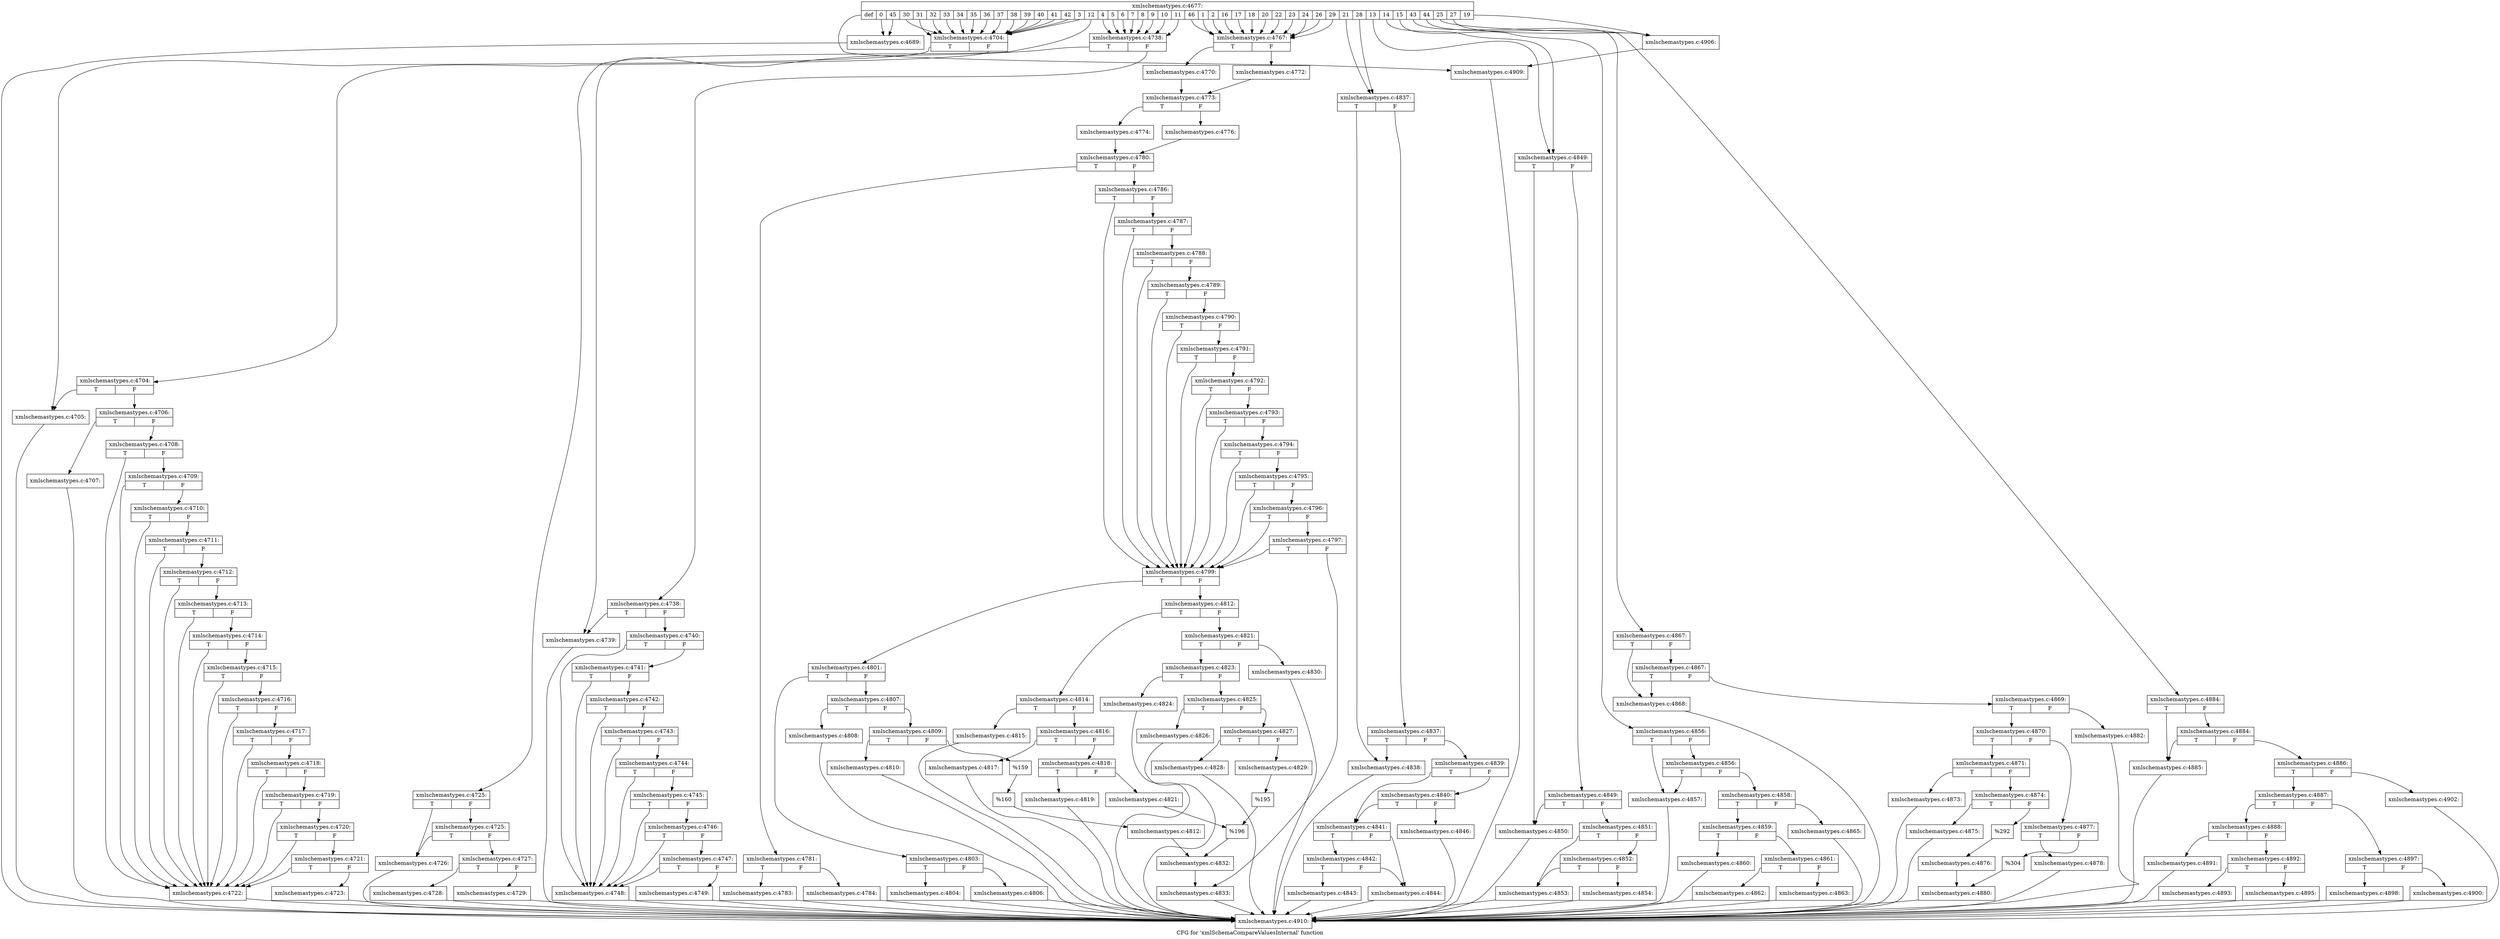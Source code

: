 digraph "CFG for 'xmlSchemaCompareValuesInternal' function" {
	label="CFG for 'xmlSchemaCompareValuesInternal' function";

	Node0x57f69a0 [shape=record,label="{xmlschemastypes.c:4677:|{<s0>def|<s1>0|<s2>45|<s3>30|<s4>31|<s5>32|<s6>33|<s7>34|<s8>35|<s9>36|<s10>37|<s11>38|<s12>39|<s13>40|<s14>41|<s15>42|<s16>3|<s17>12|<s18>4|<s19>5|<s20>6|<s21>7|<s22>8|<s23>9|<s24>10|<s25>11|<s26>46|<s27>1|<s28>2|<s29>16|<s30>17|<s31>18|<s32>20|<s33>22|<s34>23|<s35>24|<s36>26|<s37>29|<s38>21|<s39>28|<s40>13|<s41>14|<s42>15|<s43>43|<s44>44|<s45>25|<s46>27|<s47>19}}"];
	Node0x57f69a0:s0 -> Node0x57f8c80;
	Node0x57f69a0:s1 -> Node0x57f90a0;
	Node0x57f69a0:s2 -> Node0x57f90a0;
	Node0x57f69a0:s3 -> Node0x57f9290;
	Node0x57f69a0:s4 -> Node0x57f9290;
	Node0x57f69a0:s5 -> Node0x57f9290;
	Node0x57f69a0:s6 -> Node0x57f9290;
	Node0x57f69a0:s7 -> Node0x57f9290;
	Node0x57f69a0:s8 -> Node0x57f9290;
	Node0x57f69a0:s9 -> Node0x57f9290;
	Node0x57f69a0:s10 -> Node0x57f9290;
	Node0x57f69a0:s11 -> Node0x57f9290;
	Node0x57f69a0:s12 -> Node0x57f9290;
	Node0x57f69a0:s13 -> Node0x57f9290;
	Node0x57f69a0:s14 -> Node0x57f9290;
	Node0x57f69a0:s15 -> Node0x57f9290;
	Node0x57f69a0:s16 -> Node0x57f9290;
	Node0x57f69a0:s17 -> Node0x57fd070;
	Node0x57f69a0:s18 -> Node0x57fe990;
	Node0x57f69a0:s19 -> Node0x57fe990;
	Node0x57f69a0:s20 -> Node0x57fe990;
	Node0x57f69a0:s21 -> Node0x57fe990;
	Node0x57f69a0:s22 -> Node0x57fe990;
	Node0x57f69a0:s23 -> Node0x57fe990;
	Node0x57f69a0:s24 -> Node0x57fe990;
	Node0x57f69a0:s25 -> Node0x57fe990;
	Node0x57f69a0:s26 -> Node0x57fe510;
	Node0x57f69a0:s27 -> Node0x57fe510;
	Node0x57f69a0:s28 -> Node0x57fe510;
	Node0x57f69a0:s29 -> Node0x57fe510;
	Node0x57f69a0:s30 -> Node0x57fe510;
	Node0x57f69a0:s31 -> Node0x57fe510;
	Node0x57f69a0:s32 -> Node0x57fe510;
	Node0x57f69a0:s33 -> Node0x57fe510;
	Node0x57f69a0:s34 -> Node0x57fe510;
	Node0x57f69a0:s35 -> Node0x57fe510;
	Node0x57f69a0:s36 -> Node0x57fe510;
	Node0x57f69a0:s37 -> Node0x57fe510;
	Node0x57f69a0:s38 -> Node0x580b2e0;
	Node0x57f69a0:s39 -> Node0x580b2e0;
	Node0x57f69a0:s40 -> Node0x580dfb0;
	Node0x57f69a0:s41 -> Node0x580dfb0;
	Node0x57f69a0:s42 -> Node0x580f1c0;
	Node0x57f69a0:s43 -> Node0x5811330;
	Node0x57f69a0:s44 -> Node0x5814d60;
	Node0x57f69a0:s45 -> Node0x58159e0;
	Node0x57f69a0:s46 -> Node0x58159e0;
	Node0x57f69a0:s47 -> Node0x58159e0;
	Node0x57f90a0 [shape=record,label="{xmlschemastypes.c:4689:}"];
	Node0x57f90a0 -> Node0x57f7940;
	Node0x57f9290 [shape=record,label="{xmlschemastypes.c:4704:|{<s0>T|<s1>F}}"];
	Node0x57f9290:s0 -> Node0x57f8eb0;
	Node0x57f9290:s1 -> Node0x57f8f50;
	Node0x57f8f50 [shape=record,label="{xmlschemastypes.c:4704:|{<s0>T|<s1>F}}"];
	Node0x57f8f50:s0 -> Node0x57f8eb0;
	Node0x57f8f50:s1 -> Node0x57f8f00;
	Node0x57f8eb0 [shape=record,label="{xmlschemastypes.c:4705:}"];
	Node0x57f8eb0 -> Node0x57f7940;
	Node0x57f8f00 [shape=record,label="{xmlschemastypes.c:4706:|{<s0>T|<s1>F}}"];
	Node0x57f8f00:s0 -> Node0x57f9fd0;
	Node0x57f8f00:s1 -> Node0x57fa020;
	Node0x57f9fd0 [shape=record,label="{xmlschemastypes.c:4707:}"];
	Node0x57f9fd0 -> Node0x57f7940;
	Node0x57fa020 [shape=record,label="{xmlschemastypes.c:4708:|{<s0>T|<s1>F}}"];
	Node0x57fa020:s0 -> Node0x57fabe0;
	Node0x57fa020:s1 -> Node0x57fb400;
	Node0x57fb400 [shape=record,label="{xmlschemastypes.c:4709:|{<s0>T|<s1>F}}"];
	Node0x57fb400:s0 -> Node0x57fabe0;
	Node0x57fb400:s1 -> Node0x57fb3b0;
	Node0x57fb3b0 [shape=record,label="{xmlschemastypes.c:4710:|{<s0>T|<s1>F}}"];
	Node0x57fb3b0:s0 -> Node0x57fabe0;
	Node0x57fb3b0:s1 -> Node0x57fb360;
	Node0x57fb360 [shape=record,label="{xmlschemastypes.c:4711:|{<s0>T|<s1>F}}"];
	Node0x57fb360:s0 -> Node0x57fabe0;
	Node0x57fb360:s1 -> Node0x57fb310;
	Node0x57fb310 [shape=record,label="{xmlschemastypes.c:4712:|{<s0>T|<s1>F}}"];
	Node0x57fb310:s0 -> Node0x57fabe0;
	Node0x57fb310:s1 -> Node0x57fb2c0;
	Node0x57fb2c0 [shape=record,label="{xmlschemastypes.c:4713:|{<s0>T|<s1>F}}"];
	Node0x57fb2c0:s0 -> Node0x57fabe0;
	Node0x57fb2c0:s1 -> Node0x57fb270;
	Node0x57fb270 [shape=record,label="{xmlschemastypes.c:4714:|{<s0>T|<s1>F}}"];
	Node0x57fb270:s0 -> Node0x57fabe0;
	Node0x57fb270:s1 -> Node0x57fb220;
	Node0x57fb220 [shape=record,label="{xmlschemastypes.c:4715:|{<s0>T|<s1>F}}"];
	Node0x57fb220:s0 -> Node0x57fabe0;
	Node0x57fb220:s1 -> Node0x57fb1d0;
	Node0x57fb1d0 [shape=record,label="{xmlschemastypes.c:4716:|{<s0>T|<s1>F}}"];
	Node0x57fb1d0:s0 -> Node0x57fabe0;
	Node0x57fb1d0:s1 -> Node0x57fb180;
	Node0x57fb180 [shape=record,label="{xmlschemastypes.c:4717:|{<s0>T|<s1>F}}"];
	Node0x57fb180:s0 -> Node0x57fabe0;
	Node0x57fb180:s1 -> Node0x57fb130;
	Node0x57fb130 [shape=record,label="{xmlschemastypes.c:4718:|{<s0>T|<s1>F}}"];
	Node0x57fb130:s0 -> Node0x57fabe0;
	Node0x57fb130:s1 -> Node0x57fb0e0;
	Node0x57fb0e0 [shape=record,label="{xmlschemastypes.c:4719:|{<s0>T|<s1>F}}"];
	Node0x57fb0e0:s0 -> Node0x57fabe0;
	Node0x57fb0e0:s1 -> Node0x57fb090;
	Node0x57fb090 [shape=record,label="{xmlschemastypes.c:4720:|{<s0>T|<s1>F}}"];
	Node0x57fb090:s0 -> Node0x57fabe0;
	Node0x57fb090:s1 -> Node0x57fb040;
	Node0x57fb040 [shape=record,label="{xmlschemastypes.c:4721:|{<s0>T|<s1>F}}"];
	Node0x57fb040:s0 -> Node0x57fabe0;
	Node0x57fb040:s1 -> Node0x57faf10;
	Node0x57fabe0 [shape=record,label="{xmlschemastypes.c:4722:}"];
	Node0x57fabe0 -> Node0x57f7940;
	Node0x57faf10 [shape=record,label="{xmlschemastypes.c:4723:}"];
	Node0x57faf10 -> Node0x57f7940;
	Node0x57fd070 [shape=record,label="{xmlschemastypes.c:4725:|{<s0>T|<s1>F}}"];
	Node0x57fd070:s0 -> Node0x57fd130;
	Node0x57fd070:s1 -> Node0x57fd1d0;
	Node0x57fd1d0 [shape=record,label="{xmlschemastypes.c:4725:|{<s0>T|<s1>F}}"];
	Node0x57fd1d0:s0 -> Node0x57fd130;
	Node0x57fd1d0:s1 -> Node0x57fd180;
	Node0x57fd130 [shape=record,label="{xmlschemastypes.c:4726:}"];
	Node0x57fd130 -> Node0x57f7940;
	Node0x57fd180 [shape=record,label="{xmlschemastypes.c:4727:|{<s0>T|<s1>F}}"];
	Node0x57fd180:s0 -> Node0x57fd960;
	Node0x57fd180:s1 -> Node0x57fd9b0;
	Node0x57fd960 [shape=record,label="{xmlschemastypes.c:4728:}"];
	Node0x57fd960 -> Node0x57f7940;
	Node0x57fd9b0 [shape=record,label="{xmlschemastypes.c:4729:}"];
	Node0x57fd9b0 -> Node0x57f7940;
	Node0x57fe990 [shape=record,label="{xmlschemastypes.c:4738:|{<s0>T|<s1>F}}"];
	Node0x57fe990:s0 -> Node0x57fe9e0;
	Node0x57fe990:s1 -> Node0x57fea80;
	Node0x57fea80 [shape=record,label="{xmlschemastypes.c:4738:|{<s0>T|<s1>F}}"];
	Node0x57fea80:s0 -> Node0x57fe9e0;
	Node0x57fea80:s1 -> Node0x57fea30;
	Node0x57fe9e0 [shape=record,label="{xmlschemastypes.c:4739:}"];
	Node0x57fe9e0 -> Node0x57f7940;
	Node0x57fea30 [shape=record,label="{xmlschemastypes.c:4740:|{<s0>T|<s1>F}}"];
	Node0x57fea30:s0 -> Node0x57fefc0;
	Node0x57fea30:s1 -> Node0x57ff360;
	Node0x57ff360 [shape=record,label="{xmlschemastypes.c:4741:|{<s0>T|<s1>F}}"];
	Node0x57ff360:s0 -> Node0x57fefc0;
	Node0x57ff360:s1 -> Node0x57ff2e0;
	Node0x57ff2e0 [shape=record,label="{xmlschemastypes.c:4742:|{<s0>T|<s1>F}}"];
	Node0x57ff2e0:s0 -> Node0x57fefc0;
	Node0x57ff2e0:s1 -> Node0x57ff260;
	Node0x57ff260 [shape=record,label="{xmlschemastypes.c:4743:|{<s0>T|<s1>F}}"];
	Node0x57ff260:s0 -> Node0x57fefc0;
	Node0x57ff260:s1 -> Node0x57ff1e0;
	Node0x57ff1e0 [shape=record,label="{xmlschemastypes.c:4744:|{<s0>T|<s1>F}}"];
	Node0x57ff1e0:s0 -> Node0x57fefc0;
	Node0x57ff1e0:s1 -> Node0x57ff160;
	Node0x57ff160 [shape=record,label="{xmlschemastypes.c:4745:|{<s0>T|<s1>F}}"];
	Node0x57ff160:s0 -> Node0x57fefc0;
	Node0x57ff160:s1 -> Node0x57ff0e0;
	Node0x57ff0e0 [shape=record,label="{xmlschemastypes.c:4746:|{<s0>T|<s1>F}}"];
	Node0x57ff0e0:s0 -> Node0x57fefc0;
	Node0x57ff0e0:s1 -> Node0x57ff060;
	Node0x57ff060 [shape=record,label="{xmlschemastypes.c:4747:|{<s0>T|<s1>F}}"];
	Node0x57ff060:s0 -> Node0x57fefc0;
	Node0x57ff060:s1 -> Node0x57ff010;
	Node0x57fefc0 [shape=record,label="{xmlschemastypes.c:4748:}"];
	Node0x57fefc0 -> Node0x57f7940;
	Node0x57ff010 [shape=record,label="{xmlschemastypes.c:4749:}"];
	Node0x57ff010 -> Node0x57f7940;
	Node0x57fe510 [shape=record,label="{xmlschemastypes.c:4767:|{<s0>T|<s1>F}}"];
	Node0x57fe510:s0 -> Node0x57f92e0;
	Node0x57fe510:s1 -> Node0x57f9380;
	Node0x57f92e0 [shape=record,label="{xmlschemastypes.c:4770:}"];
	Node0x57f92e0 -> Node0x57f9330;
	Node0x57f9380 [shape=record,label="{xmlschemastypes.c:4772:}"];
	Node0x57f9380 -> Node0x57f9330;
	Node0x57f9330 [shape=record,label="{xmlschemastypes.c:4773:|{<s0>T|<s1>F}}"];
	Node0x57f9330:s0 -> Node0x57f98d0;
	Node0x57f9330:s1 -> Node0x5802240;
	Node0x57f98d0 [shape=record,label="{xmlschemastypes.c:4774:}"];
	Node0x57f98d0 -> Node0x58021f0;
	Node0x5802240 [shape=record,label="{xmlschemastypes.c:4776:}"];
	Node0x5802240 -> Node0x58021f0;
	Node0x58021f0 [shape=record,label="{xmlschemastypes.c:4780:|{<s0>T|<s1>F}}"];
	Node0x58021f0:s0 -> Node0x5802ac0;
	Node0x58021f0:s1 -> Node0x5802b10;
	Node0x5802ac0 [shape=record,label="{xmlschemastypes.c:4781:|{<s0>T|<s1>F}}"];
	Node0x5802ac0:s0 -> Node0x58030e0;
	Node0x5802ac0:s1 -> Node0x5803130;
	Node0x58030e0 [shape=record,label="{xmlschemastypes.c:4783:}"];
	Node0x58030e0 -> Node0x57f7940;
	Node0x5803130 [shape=record,label="{xmlschemastypes.c:4784:}"];
	Node0x5803130 -> Node0x57f7940;
	Node0x5802b10 [shape=record,label="{xmlschemastypes.c:4786:|{<s0>T|<s1>F}}"];
	Node0x5802b10:s0 -> Node0x5803890;
	Node0x5802b10:s1 -> Node0x5803e30;
	Node0x5803e30 [shape=record,label="{xmlschemastypes.c:4787:|{<s0>T|<s1>F}}"];
	Node0x5803e30:s0 -> Node0x5803890;
	Node0x5803e30:s1 -> Node0x5803db0;
	Node0x5803db0 [shape=record,label="{xmlschemastypes.c:4788:|{<s0>T|<s1>F}}"];
	Node0x5803db0:s0 -> Node0x5803890;
	Node0x5803db0:s1 -> Node0x5803d30;
	Node0x5803d30 [shape=record,label="{xmlschemastypes.c:4789:|{<s0>T|<s1>F}}"];
	Node0x5803d30:s0 -> Node0x5803890;
	Node0x5803d30:s1 -> Node0x5803cb0;
	Node0x5803cb0 [shape=record,label="{xmlschemastypes.c:4790:|{<s0>T|<s1>F}}"];
	Node0x5803cb0:s0 -> Node0x5803890;
	Node0x5803cb0:s1 -> Node0x5803c30;
	Node0x5803c30 [shape=record,label="{xmlschemastypes.c:4791:|{<s0>T|<s1>F}}"];
	Node0x5803c30:s0 -> Node0x5803890;
	Node0x5803c30:s1 -> Node0x5803bb0;
	Node0x5803bb0 [shape=record,label="{xmlschemastypes.c:4792:|{<s0>T|<s1>F}}"];
	Node0x5803bb0:s0 -> Node0x5803890;
	Node0x5803bb0:s1 -> Node0x5803b30;
	Node0x5803b30 [shape=record,label="{xmlschemastypes.c:4793:|{<s0>T|<s1>F}}"];
	Node0x5803b30:s0 -> Node0x5803890;
	Node0x5803b30:s1 -> Node0x5803ab0;
	Node0x5803ab0 [shape=record,label="{xmlschemastypes.c:4794:|{<s0>T|<s1>F}}"];
	Node0x5803ab0:s0 -> Node0x5803890;
	Node0x5803ab0:s1 -> Node0x5803a30;
	Node0x5803a30 [shape=record,label="{xmlschemastypes.c:4795:|{<s0>T|<s1>F}}"];
	Node0x5803a30:s0 -> Node0x5803890;
	Node0x5803a30:s1 -> Node0x58039b0;
	Node0x58039b0 [shape=record,label="{xmlschemastypes.c:4796:|{<s0>T|<s1>F}}"];
	Node0x58039b0:s0 -> Node0x5803890;
	Node0x58039b0:s1 -> Node0x5803930;
	Node0x5803930 [shape=record,label="{xmlschemastypes.c:4797:|{<s0>T|<s1>F}}"];
	Node0x5803930:s0 -> Node0x5803890;
	Node0x5803930:s1 -> Node0x58038e0;
	Node0x5803890 [shape=record,label="{xmlschemastypes.c:4799:|{<s0>T|<s1>F}}"];
	Node0x5803890:s0 -> Node0x5805820;
	Node0x5803890:s1 -> Node0x58058c0;
	Node0x5805820 [shape=record,label="{xmlschemastypes.c:4801:|{<s0>T|<s1>F}}"];
	Node0x5805820:s0 -> Node0x5805c20;
	Node0x5805820:s1 -> Node0x5805cc0;
	Node0x5805c20 [shape=record,label="{xmlschemastypes.c:4803:|{<s0>T|<s1>F}}"];
	Node0x5805c20:s0 -> Node0x5806020;
	Node0x5805c20:s1 -> Node0x58060c0;
	Node0x5806020 [shape=record,label="{xmlschemastypes.c:4804:}"];
	Node0x5806020 -> Node0x57f7940;
	Node0x58060c0 [shape=record,label="{xmlschemastypes.c:4806:}"];
	Node0x58060c0 -> Node0x57f7940;
	Node0x5805cc0 [shape=record,label="{xmlschemastypes.c:4807:|{<s0>T|<s1>F}}"];
	Node0x5805cc0:s0 -> Node0x5806070;
	Node0x5805cc0:s1 -> Node0x5806f70;
	Node0x5806070 [shape=record,label="{xmlschemastypes.c:4808:}"];
	Node0x5806070 -> Node0x57f7940;
	Node0x5806f70 [shape=record,label="{xmlschemastypes.c:4809:|{<s0>T|<s1>F}}"];
	Node0x5806f70:s0 -> Node0x58075d0;
	Node0x5806f70:s1 -> Node0x5807970;
	Node0x58075d0 [shape=record,label="{xmlschemastypes.c:4810:}"];
	Node0x58075d0 -> Node0x57f7940;
	Node0x5807970 [shape=record,label="{%159}"];
	Node0x5807970 -> Node0x58069e0;
	Node0x58069e0 [shape=record,label="{%160}"];
	Node0x58069e0 -> Node0x5805c70;
	Node0x5805c70 [shape=record,label="{xmlschemastypes.c:4812:}"];
	Node0x5805c70 -> Node0x5805870;
	Node0x58058c0 [shape=record,label="{xmlschemastypes.c:4812:|{<s0>T|<s1>F}}"];
	Node0x58058c0:s0 -> Node0x5807d70;
	Node0x58058c0:s1 -> Node0x58082f0;
	Node0x5807d70 [shape=record,label="{xmlschemastypes.c:4814:|{<s0>T|<s1>F}}"];
	Node0x5807d70:s0 -> Node0x5808510;
	Node0x5807d70:s1 -> Node0x5808560;
	Node0x5808510 [shape=record,label="{xmlschemastypes.c:4815:}"];
	Node0x5808510 -> Node0x57f7940;
	Node0x5808560 [shape=record,label="{xmlschemastypes.c:4816:|{<s0>T|<s1>F}}"];
	Node0x5808560:s0 -> Node0x5808ad0;
	Node0x5808560:s1 -> Node0x5808b20;
	Node0x5808ad0 [shape=record,label="{xmlschemastypes.c:4817:}"];
	Node0x5808ad0 -> Node0x57f7940;
	Node0x5808b20 [shape=record,label="{xmlschemastypes.c:4818:|{<s0>T|<s1>F}}"];
	Node0x5808b20:s0 -> Node0x58091c0;
	Node0x5808b20:s1 -> Node0x5809580;
	Node0x58091c0 [shape=record,label="{xmlschemastypes.c:4819:}"];
	Node0x58091c0 -> Node0x57f7940;
	Node0x5809580 [shape=record,label="{xmlschemastypes.c:4821:}"];
	Node0x5809580 -> Node0x58082a0;
	Node0x58082f0 [shape=record,label="{xmlschemastypes.c:4821:|{<s0>T|<s1>F}}"];
	Node0x58082f0:s0 -> Node0x5809980;
	Node0x58082f0:s1 -> Node0x5809d90;
	Node0x5809980 [shape=record,label="{xmlschemastypes.c:4823:|{<s0>T|<s1>F}}"];
	Node0x5809980:s0 -> Node0x5809fb0;
	Node0x5809980:s1 -> Node0x580a000;
	Node0x5809fb0 [shape=record,label="{xmlschemastypes.c:4824:}"];
	Node0x5809fb0 -> Node0x57f7940;
	Node0x580a000 [shape=record,label="{xmlschemastypes.c:4825:|{<s0>T|<s1>F}}"];
	Node0x580a000:s0 -> Node0x580a540;
	Node0x580a000:s1 -> Node0x580a590;
	Node0x580a540 [shape=record,label="{xmlschemastypes.c:4826:}"];
	Node0x580a540 -> Node0x57f7940;
	Node0x580a590 [shape=record,label="{xmlschemastypes.c:4827:|{<s0>T|<s1>F}}"];
	Node0x580a590:s0 -> Node0x580abf0;
	Node0x580a590:s1 -> Node0x580ac40;
	Node0x580abf0 [shape=record,label="{xmlschemastypes.c:4828:}"];
	Node0x580abf0 -> Node0x57f7940;
	Node0x580ac40 [shape=record,label="{xmlschemastypes.c:4829:}"];
	Node0x580ac40 -> Node0x5809d40;
	Node0x5809d90 [shape=record,label="{xmlschemastypes.c:4830:}"];
	Node0x5809d90 -> Node0x57f7940;
	Node0x5809d40 [shape=record,label="{%195}"];
	Node0x5809d40 -> Node0x58082a0;
	Node0x58082a0 [shape=record,label="{%196}"];
	Node0x58082a0 -> Node0x5805870;
	Node0x5805870 [shape=record,label="{xmlschemastypes.c:4832:}"];
	Node0x5805870 -> Node0x58038e0;
	Node0x58038e0 [shape=record,label="{xmlschemastypes.c:4833:}"];
	Node0x58038e0 -> Node0x57f7940;
	Node0x580b2e0 [shape=record,label="{xmlschemastypes.c:4837:|{<s0>T|<s1>F}}"];
	Node0x580b2e0:s0 -> Node0x580bb10;
	Node0x580b2e0:s1 -> Node0x580bbb0;
	Node0x580bbb0 [shape=record,label="{xmlschemastypes.c:4837:|{<s0>T|<s1>F}}"];
	Node0x580bbb0:s0 -> Node0x580bb10;
	Node0x580bbb0:s1 -> Node0x580bb60;
	Node0x580bb10 [shape=record,label="{xmlschemastypes.c:4838:}"];
	Node0x580bb10 -> Node0x57f7940;
	Node0x580bb60 [shape=record,label="{xmlschemastypes.c:4839:|{<s0>T|<s1>F}}"];
	Node0x580bb60:s0 -> Node0x580c300;
	Node0x580bb60:s1 -> Node0x580c3a0;
	Node0x580c3a0 [shape=record,label="{xmlschemastypes.c:4840:|{<s0>T|<s1>F}}"];
	Node0x580c3a0:s0 -> Node0x580c300;
	Node0x580c3a0:s1 -> Node0x580c350;
	Node0x580c300 [shape=record,label="{xmlschemastypes.c:4841:|{<s0>T|<s1>F}}"];
	Node0x580c300:s0 -> Node0x580c9b0;
	Node0x580c300:s1 -> Node0x580c960;
	Node0x580c9b0 [shape=record,label="{xmlschemastypes.c:4842:|{<s0>T|<s1>F}}"];
	Node0x580c9b0:s0 -> Node0x580c910;
	Node0x580c9b0:s1 -> Node0x580c960;
	Node0x580c910 [shape=record,label="{xmlschemastypes.c:4843:}"];
	Node0x580c910 -> Node0x57f7940;
	Node0x580c960 [shape=record,label="{xmlschemastypes.c:4844:}"];
	Node0x580c960 -> Node0x57f7940;
	Node0x580c350 [shape=record,label="{xmlschemastypes.c:4846:}"];
	Node0x580c350 -> Node0x57f7940;
	Node0x580dfb0 [shape=record,label="{xmlschemastypes.c:4849:|{<s0>T|<s1>F}}"];
	Node0x580dfb0:s0 -> Node0x580e060;
	Node0x580dfb0:s1 -> Node0x580e100;
	Node0x580e100 [shape=record,label="{xmlschemastypes.c:4849:|{<s0>T|<s1>F}}"];
	Node0x580e100:s0 -> Node0x580e060;
	Node0x580e100:s1 -> Node0x580e0b0;
	Node0x580e060 [shape=record,label="{xmlschemastypes.c:4850:}"];
	Node0x580e060 -> Node0x57f7940;
	Node0x580e0b0 [shape=record,label="{xmlschemastypes.c:4851:|{<s0>T|<s1>F}}"];
	Node0x580e0b0:s0 -> Node0x580e7e0;
	Node0x580e0b0:s1 -> Node0x580e880;
	Node0x580e880 [shape=record,label="{xmlschemastypes.c:4852:|{<s0>T|<s1>F}}"];
	Node0x580e880:s0 -> Node0x580e7e0;
	Node0x580e880:s1 -> Node0x580e830;
	Node0x580e7e0 [shape=record,label="{xmlschemastypes.c:4853:}"];
	Node0x580e7e0 -> Node0x57f7940;
	Node0x580e830 [shape=record,label="{xmlschemastypes.c:4854:}"];
	Node0x580e830 -> Node0x57f7940;
	Node0x580f1c0 [shape=record,label="{xmlschemastypes.c:4856:|{<s0>T|<s1>F}}"];
	Node0x580f1c0:s0 -> Node0x580f4f0;
	Node0x580f1c0:s1 -> Node0x580f880;
	Node0x580f880 [shape=record,label="{xmlschemastypes.c:4856:|{<s0>T|<s1>F}}"];
	Node0x580f880:s0 -> Node0x580f4f0;
	Node0x580f880:s1 -> Node0x580f830;
	Node0x580f4f0 [shape=record,label="{xmlschemastypes.c:4857:}"];
	Node0x580f4f0 -> Node0x57f7940;
	Node0x580f830 [shape=record,label="{xmlschemastypes.c:4858:|{<s0>T|<s1>F}}"];
	Node0x580f830:s0 -> Node0x580fdb0;
	Node0x580f830:s1 -> Node0x580fe00;
	Node0x580fdb0 [shape=record,label="{xmlschemastypes.c:4859:|{<s0>T|<s1>F}}"];
	Node0x580fdb0:s0 -> Node0x5810140;
	Node0x580fdb0:s1 -> Node0x5810190;
	Node0x5810140 [shape=record,label="{xmlschemastypes.c:4860:}"];
	Node0x5810140 -> Node0x57f7940;
	Node0x5810190 [shape=record,label="{xmlschemastypes.c:4861:|{<s0>T|<s1>F}}"];
	Node0x5810190:s0 -> Node0x5810960;
	Node0x5810190:s1 -> Node0x58109b0;
	Node0x5810960 [shape=record,label="{xmlschemastypes.c:4862:}"];
	Node0x5810960 -> Node0x57f7940;
	Node0x58109b0 [shape=record,label="{xmlschemastypes.c:4863:}"];
	Node0x58109b0 -> Node0x57f7940;
	Node0x580fe00 [shape=record,label="{xmlschemastypes.c:4865:}"];
	Node0x580fe00 -> Node0x57f7940;
	Node0x5811330 [shape=record,label="{xmlschemastypes.c:4867:|{<s0>T|<s1>F}}"];
	Node0x5811330:s0 -> Node0x58113e0;
	Node0x5811330:s1 -> Node0x5811480;
	Node0x5811480 [shape=record,label="{xmlschemastypes.c:4867:|{<s0>T|<s1>F}}"];
	Node0x5811480:s0 -> Node0x58113e0;
	Node0x5811480:s1 -> Node0x5811430;
	Node0x58113e0 [shape=record,label="{xmlschemastypes.c:4868:}"];
	Node0x58113e0 -> Node0x57f7940;
	Node0x5811430 [shape=record,label="{xmlschemastypes.c:4869:|{<s0>T|<s1>F}}"];
	Node0x5811430:s0 -> Node0x5811b60;
	Node0x5811430:s1 -> Node0x5811bb0;
	Node0x5811b60 [shape=record,label="{xmlschemastypes.c:4870:|{<s0>T|<s1>F}}"];
	Node0x5811b60:s0 -> Node0x5811ef0;
	Node0x5811b60:s1 -> Node0x5811f90;
	Node0x5811ef0 [shape=record,label="{xmlschemastypes.c:4871:|{<s0>T|<s1>F}}"];
	Node0x5811ef0:s0 -> Node0x5812eb0;
	Node0x5811ef0:s1 -> Node0x58136b0;
	Node0x5812eb0 [shape=record,label="{xmlschemastypes.c:4873:}"];
	Node0x5812eb0 -> Node0x57f7940;
	Node0x58136b0 [shape=record,label="{xmlschemastypes.c:4874:|{<s0>T|<s1>F}}"];
	Node0x58136b0:s0 -> Node0x5813950;
	Node0x58136b0:s1 -> Node0x58139a0;
	Node0x5813950 [shape=record,label="{xmlschemastypes.c:4875:}"];
	Node0x5813950 -> Node0x57f7940;
	Node0x58139a0 [shape=record,label="{%292}"];
	Node0x58139a0 -> Node0x58131e0;
	Node0x58131e0 [shape=record,label="{xmlschemastypes.c:4876:}"];
	Node0x58131e0 -> Node0x5811f40;
	Node0x5811f90 [shape=record,label="{xmlschemastypes.c:4877:|{<s0>T|<s1>F}}"];
	Node0x5811f90:s0 -> Node0x5813f40;
	Node0x5811f90:s1 -> Node0x5813f90;
	Node0x5813f40 [shape=record,label="{xmlschemastypes.c:4878:}"];
	Node0x5813f40 -> Node0x57f7940;
	Node0x5813f90 [shape=record,label="{%304}"];
	Node0x5813f90 -> Node0x5811f40;
	Node0x5811f40 [shape=record,label="{xmlschemastypes.c:4880:}"];
	Node0x5811f40 -> Node0x57f7940;
	Node0x5811bb0 [shape=record,label="{xmlschemastypes.c:4882:}"];
	Node0x5811bb0 -> Node0x57f7940;
	Node0x5814d60 [shape=record,label="{xmlschemastypes.c:4884:|{<s0>T|<s1>F}}"];
	Node0x5814d60:s0 -> Node0x5814e10;
	Node0x5814d60:s1 -> Node0x5814eb0;
	Node0x5814eb0 [shape=record,label="{xmlschemastypes.c:4884:|{<s0>T|<s1>F}}"];
	Node0x5814eb0:s0 -> Node0x5814e10;
	Node0x5814eb0:s1 -> Node0x5814e60;
	Node0x5814e10 [shape=record,label="{xmlschemastypes.c:4885:}"];
	Node0x5814e10 -> Node0x57f7940;
	Node0x5814e60 [shape=record,label="{xmlschemastypes.c:4886:|{<s0>T|<s1>F}}"];
	Node0x5814e60:s0 -> Node0x5815600;
	Node0x5814e60:s1 -> Node0x5815650;
	Node0x5815600 [shape=record,label="{xmlschemastypes.c:4887:|{<s0>T|<s1>F}}"];
	Node0x5815600:s0 -> Node0x5815990;
	Node0x5815600:s1 -> Node0x5815a30;
	Node0x5815990 [shape=record,label="{xmlschemastypes.c:4888:|{<s0>T|<s1>F}}"];
	Node0x5815990:s0 -> Node0x5816c20;
	Node0x5815990:s1 -> Node0x5816cc0;
	Node0x5816c20 [shape=record,label="{xmlschemastypes.c:4891:}"];
	Node0x5816c20 -> Node0x57f7940;
	Node0x5816cc0 [shape=record,label="{xmlschemastypes.c:4892:|{<s0>T|<s1>F}}"];
	Node0x5816cc0:s0 -> Node0x58170e0;
	Node0x5816cc0:s1 -> Node0x5817180;
	Node0x58170e0 [shape=record,label="{xmlschemastypes.c:4893:}"];
	Node0x58170e0 -> Node0x57f7940;
	Node0x5817180 [shape=record,label="{xmlschemastypes.c:4895:}"];
	Node0x5817180 -> Node0x57f7940;
	Node0x5815a30 [shape=record,label="{xmlschemastypes.c:4897:|{<s0>T|<s1>F}}"];
	Node0x5815a30:s0 -> Node0x5816c70;
	Node0x5815a30:s1 -> Node0x5817800;
	Node0x5816c70 [shape=record,label="{xmlschemastypes.c:4898:}"];
	Node0x5816c70 -> Node0x57f7940;
	Node0x5817800 [shape=record,label="{xmlschemastypes.c:4900:}"];
	Node0x5817800 -> Node0x57f7940;
	Node0x5815650 [shape=record,label="{xmlschemastypes.c:4902:}"];
	Node0x5815650 -> Node0x57f7940;
	Node0x58159e0 [shape=record,label="{xmlschemastypes.c:4906:}"];
	Node0x58159e0 -> Node0x57f8c80;
	Node0x57f8c80 [shape=record,label="{xmlschemastypes.c:4909:}"];
	Node0x57f8c80 -> Node0x57f7940;
	Node0x57f7940 [shape=record,label="{xmlschemastypes.c:4910:}"];
}

